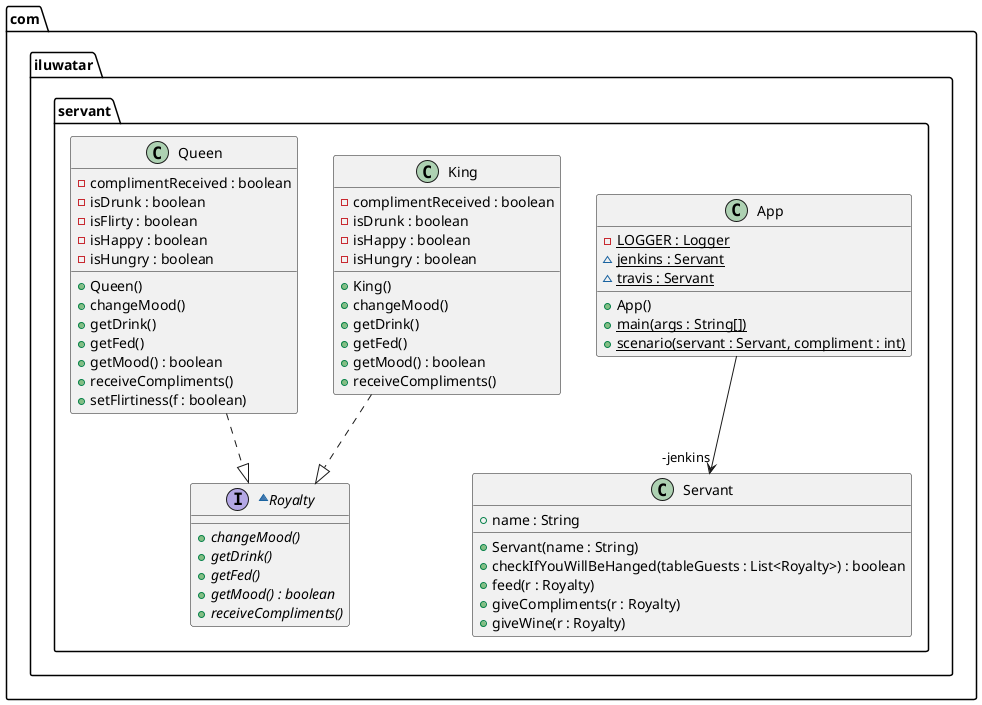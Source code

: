 @startuml
package com.iluwatar.servant {
  class App {
    - LOGGER : Logger {static}
    ~ jenkins : Servant {static}
    ~ travis : Servant {static}
    + App()
    + main(args : String[]) {static}
    + scenario(servant : Servant, compliment : int) {static}
  }
  class King {
    - complimentReceived : boolean
    - isDrunk : boolean
    - isHappy : boolean
    - isHungry : boolean
    + King()
    + changeMood()
    + getDrink()
    + getFed()
    + getMood() : boolean
    + receiveCompliments()
  }
  class Queen {
    - complimentReceived : boolean
    - isDrunk : boolean
    - isFlirty : boolean
    - isHappy : boolean
    - isHungry : boolean
    + Queen()
    + changeMood()
    + getDrink()
    + getFed()
    + getMood() : boolean
    + receiveCompliments()
    + setFlirtiness(f : boolean)
  }
  ~interface Royalty {
    + changeMood() {abstract}
    + getDrink() {abstract}
    + getFed() {abstract}
    + getMood() : boolean {abstract}
    + receiveCompliments() {abstract}
  }
  class Servant {
    + name : String
    + Servant(name : String)
    + checkIfYouWillBeHanged(tableGuests : List<Royalty>) : boolean
    + feed(r : Royalty)
    + giveCompliments(r : Royalty)
    + giveWine(r : Royalty)
  }
}
App -->  "-jenkins" Servant
King ..|> Royalty 
Queen ..|> Royalty 
@enduml